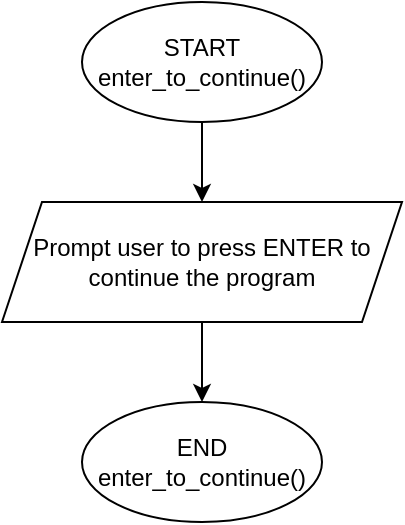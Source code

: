 <mxfile version="20.7.4" type="github">
  <diagram id="a2kdHnC1vAJIyi0-q7as" name="Page-1">
    <mxGraphModel dx="616" dy="573" grid="1" gridSize="10" guides="1" tooltips="1" connect="1" arrows="1" fold="1" page="1" pageScale="1" pageWidth="850" pageHeight="1100" math="0" shadow="0">
      <root>
        <mxCell id="0" />
        <mxCell id="1" parent="0" />
        <mxCell id="IpSV75OZ7hpZ9cHudES9-3" value="" style="edgeStyle=orthogonalEdgeStyle;rounded=0;orthogonalLoop=1;jettySize=auto;html=1;" edge="1" parent="1" source="IpSV75OZ7hpZ9cHudES9-1" target="IpSV75OZ7hpZ9cHudES9-2">
          <mxGeometry relative="1" as="geometry" />
        </mxCell>
        <mxCell id="IpSV75OZ7hpZ9cHudES9-1" value="START&lt;br&gt;enter_to_continue()" style="ellipse;whiteSpace=wrap;html=1;" vertex="1" parent="1">
          <mxGeometry x="160" width="120" height="60" as="geometry" />
        </mxCell>
        <mxCell id="IpSV75OZ7hpZ9cHudES9-5" value="" style="edgeStyle=orthogonalEdgeStyle;rounded=0;orthogonalLoop=1;jettySize=auto;html=1;" edge="1" parent="1" source="IpSV75OZ7hpZ9cHudES9-2" target="IpSV75OZ7hpZ9cHudES9-4">
          <mxGeometry relative="1" as="geometry" />
        </mxCell>
        <mxCell id="IpSV75OZ7hpZ9cHudES9-2" value="Prompt user to press ENTER to continue the program" style="shape=parallelogram;perimeter=parallelogramPerimeter;whiteSpace=wrap;html=1;fixedSize=1;" vertex="1" parent="1">
          <mxGeometry x="120" y="100" width="200" height="60" as="geometry" />
        </mxCell>
        <mxCell id="IpSV75OZ7hpZ9cHudES9-4" value="END&lt;br&gt;enter_to_continue()" style="ellipse;whiteSpace=wrap;html=1;" vertex="1" parent="1">
          <mxGeometry x="160" y="200" width="120" height="60" as="geometry" />
        </mxCell>
      </root>
    </mxGraphModel>
  </diagram>
</mxfile>
